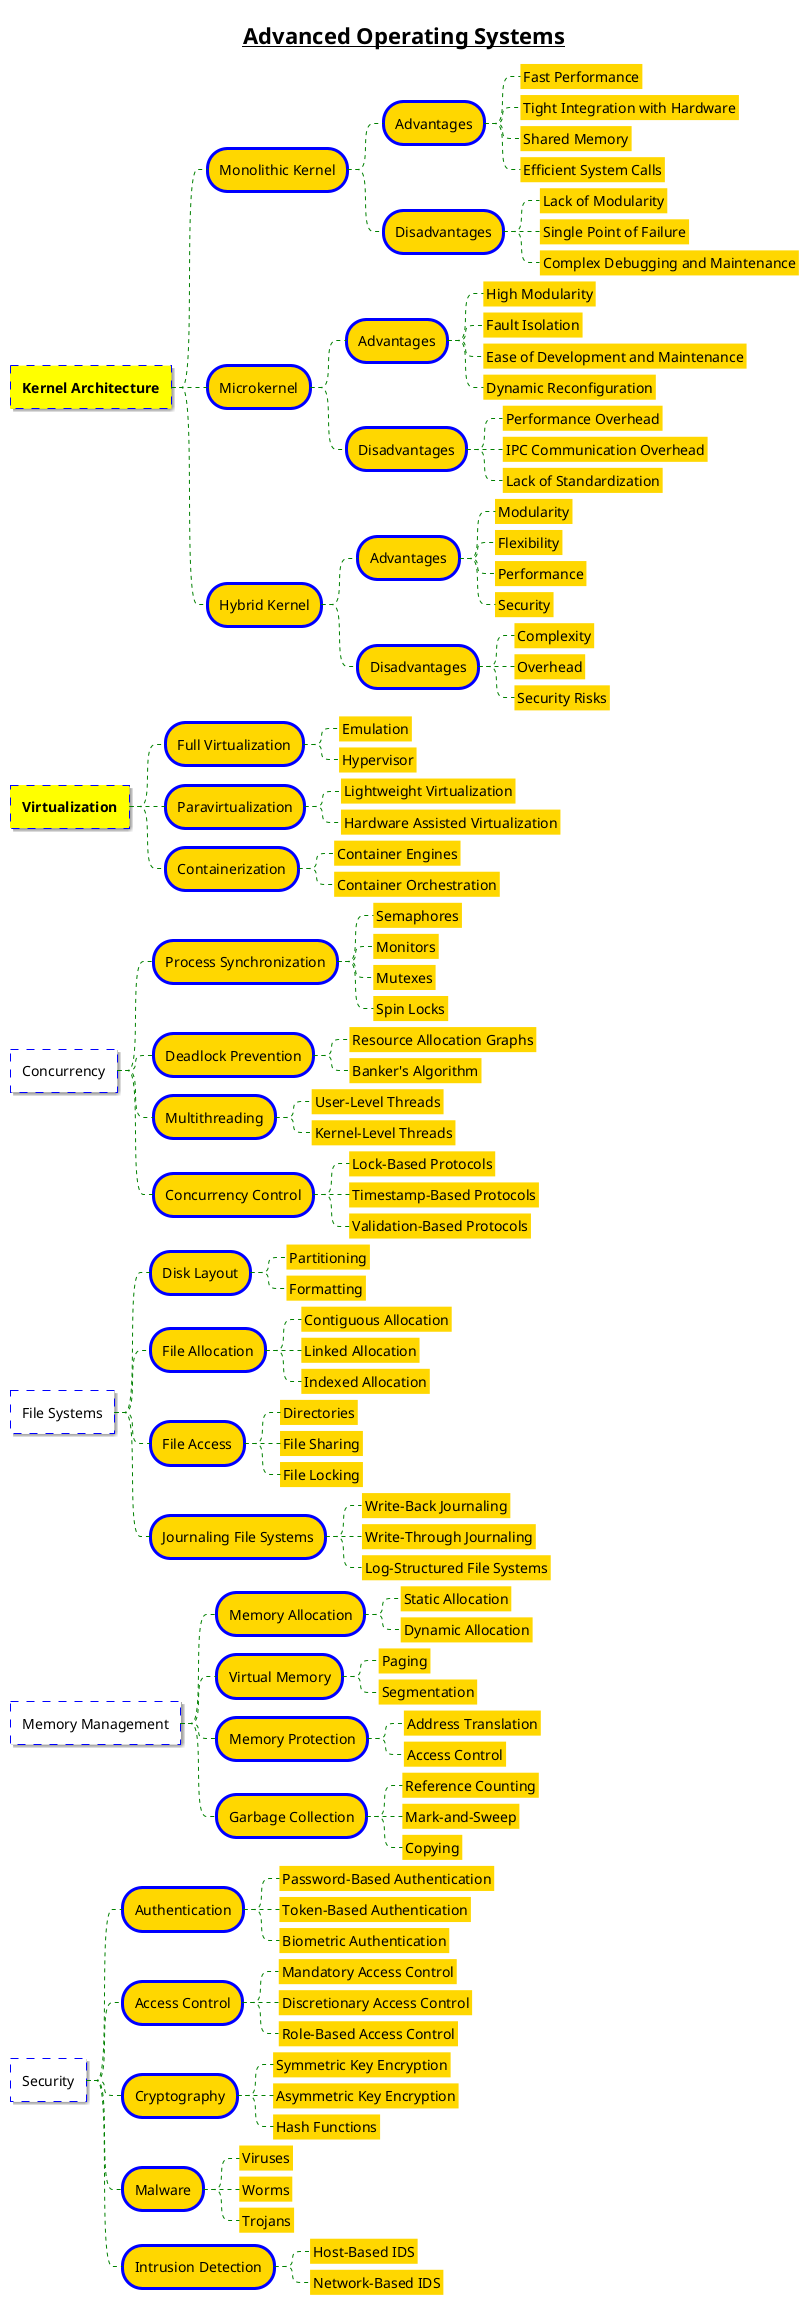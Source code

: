 @startmindmap
<style>
node {
    Padding 12
    Margin 3
    HorizontalAlignment center
    LineColor blue
    LineThickness 3.0
    BackgroundColor gold
    RoundCorner 40
    MaximumWidth 1000
}

rootNode {
    LineStyle 8.0;3.0
    LineColor red
    BackgroundColor white
    LineThickness 1.0
    RoundCorner 0
    Shadowing 1.0
}

leafNode {
    LineColor gold
    RoundCorner 0
    Padding 3
}

arrow {
    LineStyle 4
    LineThickness 1.0
    LineColor green
}
</style>

title =__Advanced Operating Systems__

*[#yellow] **Kernel Architecture**
** Monolithic Kernel
*** Advantages
**** Fast Performance
**** Tight Integration with Hardware
**** Shared Memory
**** Efficient System Calls
*** Disadvantages
**** Lack of Modularity
**** Single Point of Failure
**** Complex Debugging and Maintenance
** Microkernel
*** Advantages
**** High Modularity
**** Fault Isolation
**** Ease of Development and Maintenance
**** Dynamic Reconfiguration
*** Disadvantages
**** Performance Overhead
**** IPC Communication Overhead
**** Lack of Standardization
** Hybrid Kernel
*** Advantages
**** Modularity
**** Flexibility
**** Performance
**** Security
*** Disadvantages
**** Complexity
**** Overhead
**** Security Risks
*[#yellow] **Virtualization**
** Full Virtualization
*** Emulation
*** Hypervisor
** Paravirtualization
*** Lightweight Virtualization
*** Hardware Assisted Virtualization
** Containerization
*** Container Engines
*** Container Orchestration
* Concurrency
** Process Synchronization
*** Semaphores
*** Monitors
*** Mutexes
*** Spin Locks
** Deadlock Prevention
*** Resource Allocation Graphs
*** Banker's Algorithm
** Multithreading
*** User-Level Threads
*** Kernel-Level Threads
** Concurrency Control
*** Lock-Based Protocols
*** Timestamp-Based Protocols
*** Validation-Based Protocols
* File Systems
** Disk Layout
*** Partitioning
*** Formatting
** File Allocation
*** Contiguous Allocation
*** Linked Allocation
*** Indexed Allocation
** File Access
*** Directories
*** File Sharing
*** File Locking
** Journaling File Systems
*** Write-Back Journaling
*** Write-Through Journaling
*** Log-Structured File Systems
* Memory Management
** Memory Allocation
*** Static Allocation
*** Dynamic Allocation
** Virtual Memory
*** Paging
*** Segmentation
** Memory Protection
*** Address Translation
*** Access Control
** Garbage Collection
*** Reference Counting
*** Mark-and-Sweep
*** Copying
* Security
** Authentication
*** Password-Based Authentication
*** Token-Based Authentication
*** Biometric Authentication
** Access Control
*** Mandatory Access Control
*** Discretionary Access Control
*** Role-Based Access Control
** Cryptography
*** Symmetric Key Encryption
*** Asymmetric Key Encryption
*** Hash Functions
** Malware
*** Viruses
*** Worms
*** Trojans
** Intrusion Detection
*** Host-Based IDS
*** Network-Based IDS
@endmindmap
